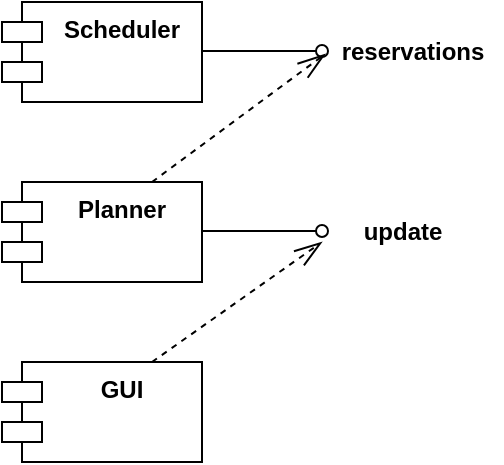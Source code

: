 <mxfile version="22.0.8" type="github">
  <diagram name="第 1 页" id="I7Lg_jXAPx183JBNVncZ">
    <mxGraphModel dx="1050" dy="581" grid="1" gridSize="10" guides="1" tooltips="1" connect="1" arrows="1" fold="1" page="1" pageScale="1" pageWidth="827" pageHeight="1169" math="0" shadow="0">
      <root>
        <mxCell id="0" />
        <mxCell id="1" parent="0" />
        <mxCell id="CelcOn0xXq0qaMrNwHss-1" value="&lt;b&gt;Scheduler&lt;/b&gt;" style="shape=module;align=left;spacingLeft=20;align=center;verticalAlign=top;whiteSpace=wrap;html=1;" vertex="1" parent="1">
          <mxGeometry x="80" y="140" width="100" height="50" as="geometry" />
        </mxCell>
        <mxCell id="CelcOn0xXq0qaMrNwHss-2" value="&lt;b&gt;Planner&lt;/b&gt;" style="shape=module;align=left;spacingLeft=20;align=center;verticalAlign=top;whiteSpace=wrap;html=1;" vertex="1" parent="1">
          <mxGeometry x="80" y="230" width="100" height="50" as="geometry" />
        </mxCell>
        <mxCell id="CelcOn0xXq0qaMrNwHss-3" value="&lt;b&gt;GUI&lt;/b&gt;" style="shape=module;align=left;spacingLeft=20;align=center;verticalAlign=top;whiteSpace=wrap;html=1;" vertex="1" parent="1">
          <mxGeometry x="80" y="320" width="100" height="50" as="geometry" />
        </mxCell>
        <mxCell id="CelcOn0xXq0qaMrNwHss-4" value="" style="endArrow=oval;html=1;rounded=0;endFill=0;" edge="1" parent="1">
          <mxGeometry width="50" height="50" relative="1" as="geometry">
            <mxPoint x="180" y="164.5" as="sourcePoint" />
            <mxPoint x="240" y="164.5" as="targetPoint" />
          </mxGeometry>
        </mxCell>
        <mxCell id="CelcOn0xXq0qaMrNwHss-5" value="" style="endArrow=oval;html=1;rounded=0;endFill=0;" edge="1" parent="1">
          <mxGeometry width="50" height="50" relative="1" as="geometry">
            <mxPoint x="180" y="254.5" as="sourcePoint" />
            <mxPoint x="240" y="254.5" as="targetPoint" />
          </mxGeometry>
        </mxCell>
        <mxCell id="CelcOn0xXq0qaMrNwHss-7" value="&lt;b&gt;reservations&lt;/b&gt;" style="text;html=1;align=center;verticalAlign=middle;resizable=0;points=[];autosize=1;strokeColor=none;fillColor=none;" vertex="1" parent="1">
          <mxGeometry x="240" y="150" width="90" height="30" as="geometry" />
        </mxCell>
        <mxCell id="CelcOn0xXq0qaMrNwHss-8" value="&lt;b&gt;update&lt;/b&gt;" style="text;html=1;align=center;verticalAlign=middle;resizable=0;points=[];autosize=1;strokeColor=none;fillColor=none;" vertex="1" parent="1">
          <mxGeometry x="250" y="240" width="60" height="30" as="geometry" />
        </mxCell>
        <mxCell id="CelcOn0xXq0qaMrNwHss-13" value="" style="endArrow=openThin;dashed=1;endFill=0;endSize=12;html=1;rounded=0;exitX=0.75;exitY=0;exitDx=0;exitDy=0;" edge="1" parent="1" source="CelcOn0xXq0qaMrNwHss-3">
          <mxGeometry width="160" relative="1" as="geometry">
            <mxPoint x="200" y="300" as="sourcePoint" />
            <mxPoint x="240" y="260" as="targetPoint" />
          </mxGeometry>
        </mxCell>
        <mxCell id="CelcOn0xXq0qaMrNwHss-14" value="" style="endArrow=openThin;dashed=1;endFill=0;endSize=12;html=1;rounded=0;exitX=0.75;exitY=0;exitDx=0;exitDy=0;entryX=0.018;entryY=0.533;entryDx=0;entryDy=0;entryPerimeter=0;" edge="1" parent="1" target="CelcOn0xXq0qaMrNwHss-7">
          <mxGeometry width="160" relative="1" as="geometry">
            <mxPoint x="155" y="230" as="sourcePoint" />
            <mxPoint x="240" y="170" as="targetPoint" />
          </mxGeometry>
        </mxCell>
      </root>
    </mxGraphModel>
  </diagram>
</mxfile>
